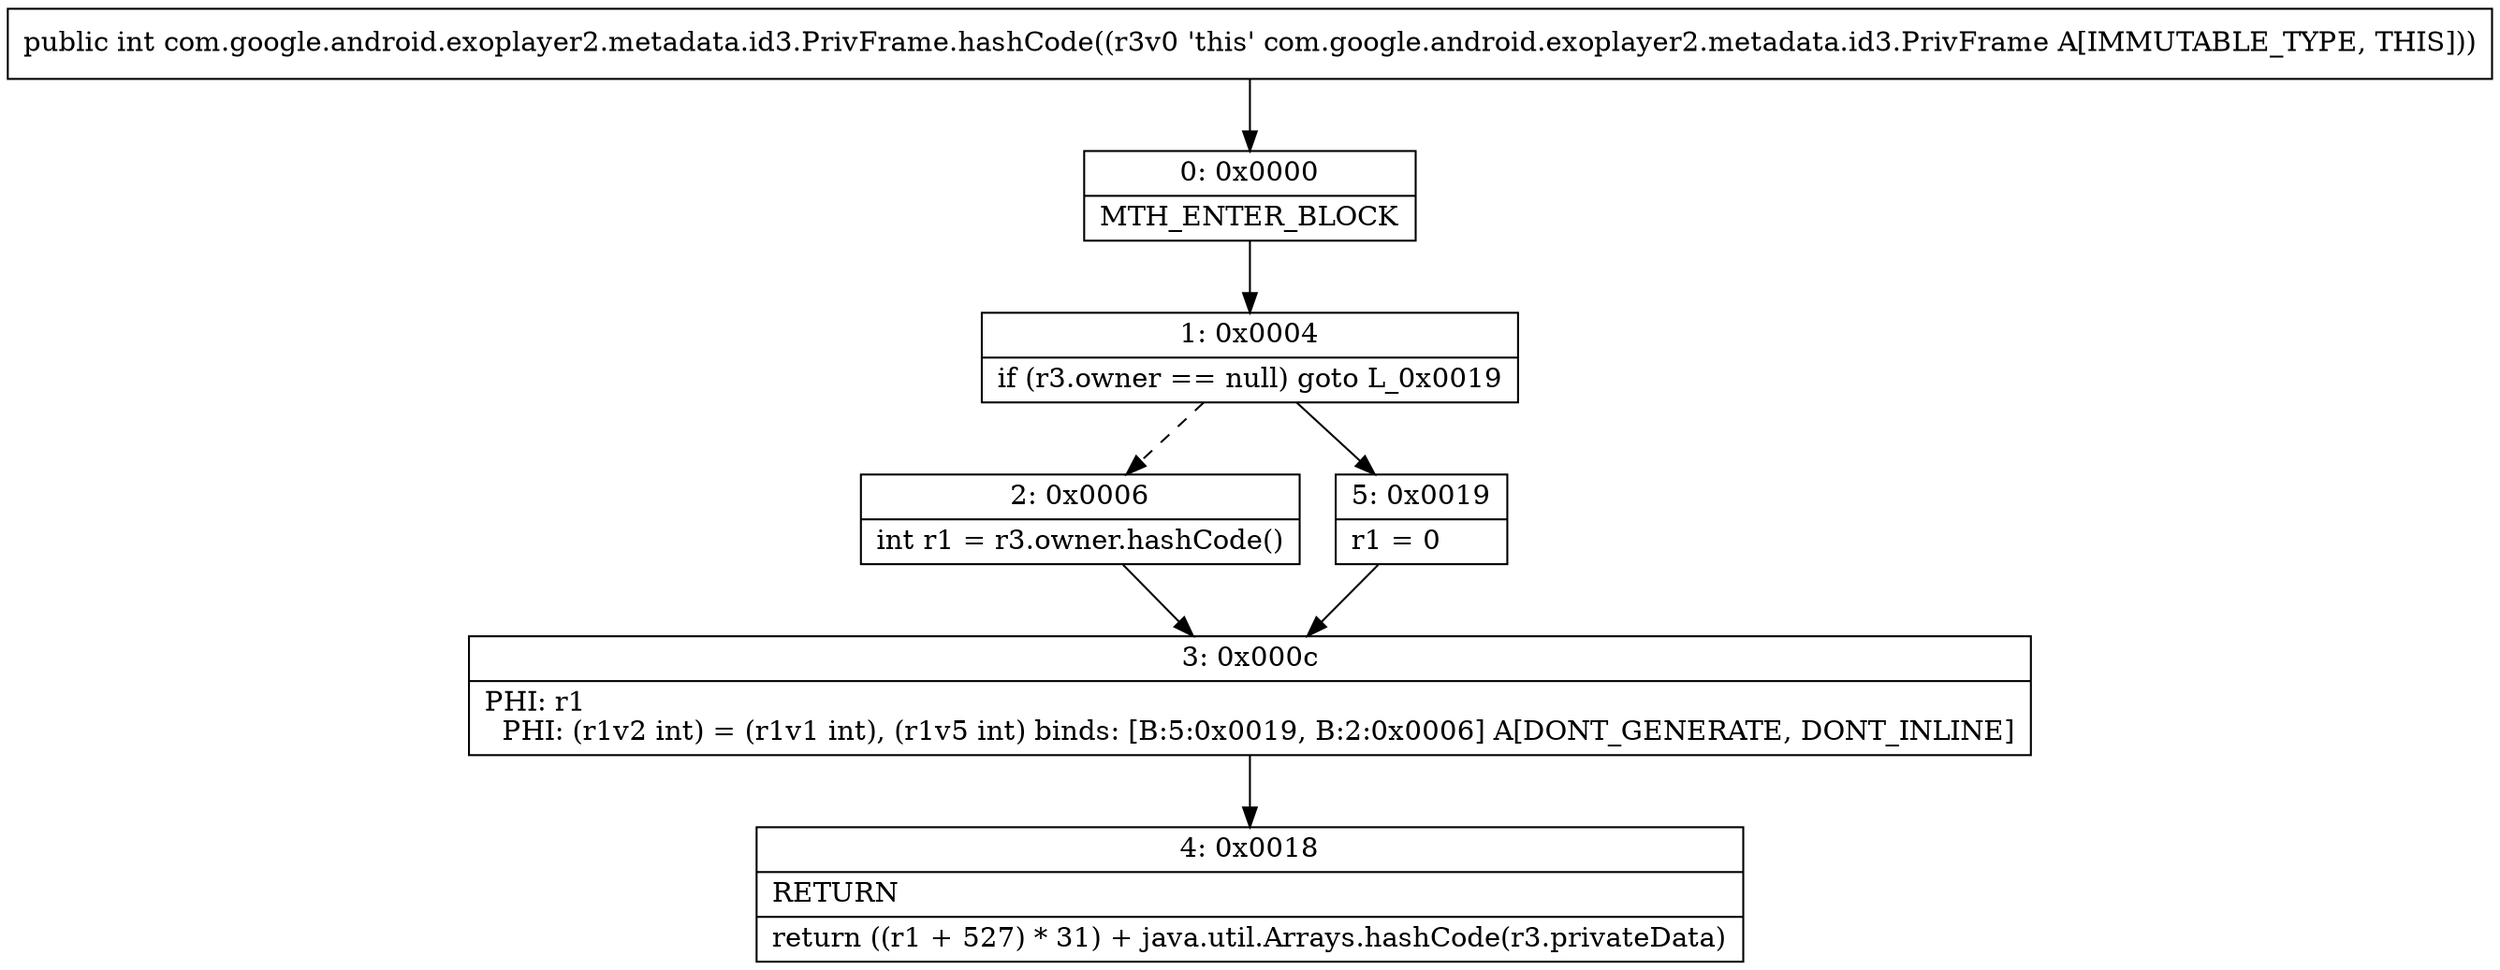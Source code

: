 digraph "CFG forcom.google.android.exoplayer2.metadata.id3.PrivFrame.hashCode()I" {
Node_0 [shape=record,label="{0\:\ 0x0000|MTH_ENTER_BLOCK\l}"];
Node_1 [shape=record,label="{1\:\ 0x0004|if (r3.owner == null) goto L_0x0019\l}"];
Node_2 [shape=record,label="{2\:\ 0x0006|int r1 = r3.owner.hashCode()\l}"];
Node_3 [shape=record,label="{3\:\ 0x000c|PHI: r1 \l  PHI: (r1v2 int) = (r1v1 int), (r1v5 int) binds: [B:5:0x0019, B:2:0x0006] A[DONT_GENERATE, DONT_INLINE]\l}"];
Node_4 [shape=record,label="{4\:\ 0x0018|RETURN\l|return ((r1 + 527) * 31) + java.util.Arrays.hashCode(r3.privateData)\l}"];
Node_5 [shape=record,label="{5\:\ 0x0019|r1 = 0\l}"];
MethodNode[shape=record,label="{public int com.google.android.exoplayer2.metadata.id3.PrivFrame.hashCode((r3v0 'this' com.google.android.exoplayer2.metadata.id3.PrivFrame A[IMMUTABLE_TYPE, THIS])) }"];
MethodNode -> Node_0;
Node_0 -> Node_1;
Node_1 -> Node_2[style=dashed];
Node_1 -> Node_5;
Node_2 -> Node_3;
Node_3 -> Node_4;
Node_5 -> Node_3;
}

